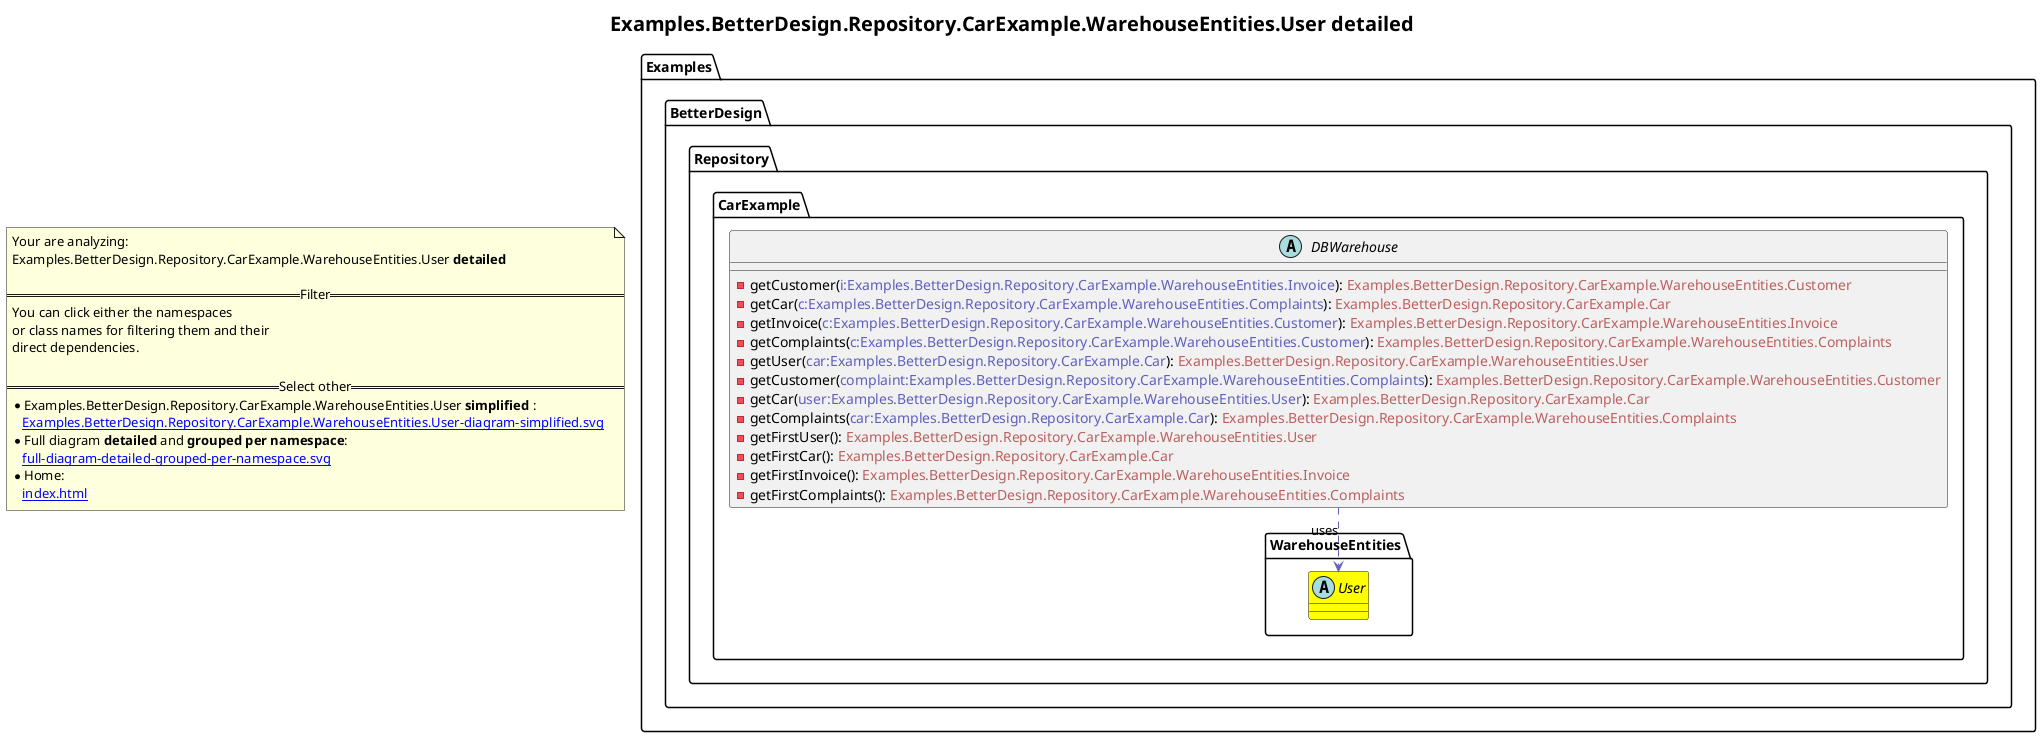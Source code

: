 @startuml
skinparam linetype ortho
title <size:20>Examples.BetterDesign.Repository.CarExample.WarehouseEntities.User **detailed** </size>
note "Your are analyzing:\nExamples.BetterDesign.Repository.CarExample.WarehouseEntities.User **detailed** \n\n==Filter==\nYou can click either the namespaces \nor class names for filtering them and their\ndirect dependencies.\n\n==Select other==\n* Examples.BetterDesign.Repository.CarExample.WarehouseEntities.User **simplified** :\n   [[Examples.BetterDesign.Repository.CarExample.WarehouseEntities.User-diagram-simplified.svg]]\n* Full diagram **detailed** and **grouped per namespace**:\n   [[full-diagram-detailed-grouped-per-namespace.svg]]\n* Home:\n   [[index.html]]" as FloatingNote
      abstract class Examples.BetterDesign.Repository.CarExample.DBWarehouse [[Examples.BetterDesign.Repository.CarExample.DBWarehouse-diagram-detailed.svg]]  {
        - getCustomer(<font color="6060BB">i:Examples.BetterDesign.Repository.CarExample.WarehouseEntities.Invoice</font>): <font color="BB6060">Examples.BetterDesign.Repository.CarExample.WarehouseEntities.Customer</font>
        - getCar(<font color="6060BB">c:Examples.BetterDesign.Repository.CarExample.WarehouseEntities.Complaints</font>): <font color="BB6060">Examples.BetterDesign.Repository.CarExample.Car</font>
        - getInvoice(<font color="6060BB">c:Examples.BetterDesign.Repository.CarExample.WarehouseEntities.Customer</font>): <font color="BB6060">Examples.BetterDesign.Repository.CarExample.WarehouseEntities.Invoice</font>
        - getComplaints(<font color="6060BB">c:Examples.BetterDesign.Repository.CarExample.WarehouseEntities.Customer</font>): <font color="BB6060">Examples.BetterDesign.Repository.CarExample.WarehouseEntities.Complaints</font>
        - getUser(<font color="6060BB">car:Examples.BetterDesign.Repository.CarExample.Car</font>): <font color="BB6060">Examples.BetterDesign.Repository.CarExample.WarehouseEntities.User</font>
        - getCustomer(<font color="6060BB">complaint:Examples.BetterDesign.Repository.CarExample.WarehouseEntities.Complaints</font>): <font color="BB6060">Examples.BetterDesign.Repository.CarExample.WarehouseEntities.Customer</font>
        - getCar(<font color="6060BB">user:Examples.BetterDesign.Repository.CarExample.WarehouseEntities.User</font>): <font color="BB6060">Examples.BetterDesign.Repository.CarExample.Car</font>
        - getComplaints(<font color="6060BB">car:Examples.BetterDesign.Repository.CarExample.Car</font>): <font color="BB6060">Examples.BetterDesign.Repository.CarExample.WarehouseEntities.Complaints</font>
        - getFirstUser(<font color="6060BB"></font>): <font color="BB6060">Examples.BetterDesign.Repository.CarExample.WarehouseEntities.User</font>
        - getFirstCar(<font color="6060BB"></font>): <font color="BB6060">Examples.BetterDesign.Repository.CarExample.Car</font>
        - getFirstInvoice(<font color="6060BB"></font>): <font color="BB6060">Examples.BetterDesign.Repository.CarExample.WarehouseEntities.Invoice</font>
        - getFirstComplaints(<font color="6060BB"></font>): <font color="BB6060">Examples.BetterDesign.Repository.CarExample.WarehouseEntities.Complaints</font>
      }
        abstract class Examples.BetterDesign.Repository.CarExample.WarehouseEntities.User [[Examples.BetterDesign.Repository.CarExample.WarehouseEntities.User-diagram-detailed.svg]] #yellow {
        }
 ' *************************************** 
 ' *************************************** 
 ' *************************************** 
' Class relations extracted from namespace:
' Examples.BetterDesign.Repository.CarExample
Examples.BetterDesign.Repository.CarExample.DBWarehouse .[#6060BB].> Examples.BetterDesign.Repository.CarExample.WarehouseEntities.User  : uses 
' Class relations extracted from namespace:
' Examples.BetterDesign.Repository.CarExample.WarehouseEntities
@enduml